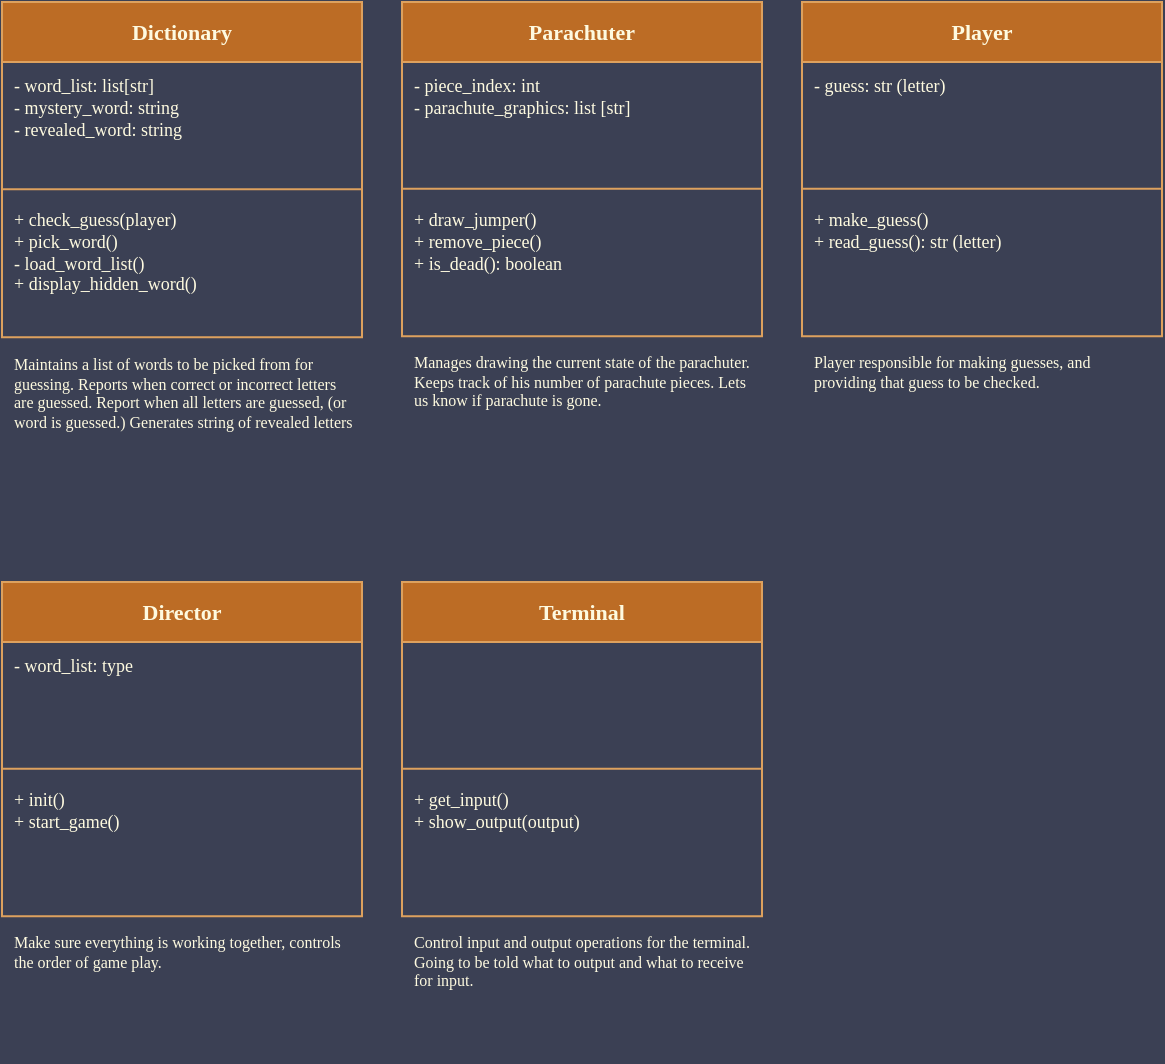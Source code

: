 <mxfile>
    <diagram id="C5RBs43oDa-KdzZeNtuy" name="Page-1">
        <mxGraphModel dx="627" dy="434" grid="1" gridSize="10" guides="1" tooltips="1" connect="1" arrows="1" fold="1" page="1" pageScale="1" pageWidth="1100" pageHeight="850" background="#3B4054" math="0" shadow="0">
            <root>
                <mxCell id="WIyWlLk6GJQsqaUBKTNV-0"/>
                <mxCell id="WIyWlLk6GJQsqaUBKTNV-1" parent="WIyWlLk6GJQsqaUBKTNV-0"/>
                <mxCell id="ljWQs0ftOi78ZdAStHtR-5" value="" style="group;fillStyle=solid;spacing=4;fontColor=#FEFAE0;" parent="WIyWlLk6GJQsqaUBKTNV-1" vertex="1" connectable="0">
                    <mxGeometry x="40" y="20" width="180" height="250" as="geometry"/>
                </mxCell>
                <mxCell id="ljWQs0ftOi78ZdAStHtR-0" value="Dictionary&lt;br&gt;" style="swimlane;fontStyle=1;align=center;verticalAlign=middle;childLayout=stackLayout;horizontal=1;startSize=30;horizontalStack=0;resizeParent=1;resizeParentMax=0;resizeLast=0;collapsible=1;marginBottom=0;labelBackgroundColor=none;fontSize=11;whiteSpace=wrap;spacing=6;html=1;textDirection=ltr;labelPosition=center;verticalLabelPosition=middle;fontFamily=Source Code Pro;fontSource=https%3A%2F%2Ffonts.googleapis.com%2Fcss%3Ffamily%3DSource%2BCode%2BPro;fillColor=#BC6C25;strokeColor=#DDA15E;fontColor=#FEFAE0;" parent="ljWQs0ftOi78ZdAStHtR-5" vertex="1">
                    <mxGeometry width="180" height="167.566" as="geometry">
                        <mxRectangle x="20" y="10" width="90" height="26" as="alternateBounds"/>
                    </mxGeometry>
                </mxCell>
                <mxCell id="ljWQs0ftOi78ZdAStHtR-1" value="&lt;div style=&quot;font-size: 9px;&quot;&gt;- word_list: list[str]&lt;/div&gt;&lt;div style=&quot;font-size: 9px;&quot;&gt;- mystery_word: string&lt;/div&gt;&lt;div style=&quot;font-size: 9px;&quot;&gt;- revealed_word: string&lt;/div&gt;" style="text;strokeColor=none;fillColor=none;align=left;verticalAlign=top;spacingLeft=4;spacingRight=4;overflow=hidden;rotatable=0;points=[[0,0.5],[1,0.5]];portConstraint=eastwest;labelBackgroundColor=none;fontSize=9;whiteSpace=wrap;html=1;fontFamily=Source Code Pro;fontSource=https%3A%2F%2Ffonts.googleapis.com%2Fcss%3Ffamily%3DSource%2BCode%2BPro;fontColor=#FEFAE0;" parent="ljWQs0ftOi78ZdAStHtR-0" vertex="1">
                    <mxGeometry y="30" width="180" height="60.185" as="geometry"/>
                </mxCell>
                <mxCell id="ljWQs0ftOi78ZdAStHtR-2" value="" style="line;strokeWidth=1;fillColor=none;align=left;verticalAlign=middle;spacingTop=-1;spacingLeft=3;spacingRight=3;rotatable=0;labelPosition=right;points=[];portConstraint=eastwest;labelBackgroundColor=none;fontSize=11;strokeColor=#DDA15E;fontColor=#FEFAE0;" parent="ljWQs0ftOi78ZdAStHtR-0" vertex="1">
                    <mxGeometry y="90.185" width="180" height="6.878" as="geometry"/>
                </mxCell>
                <mxCell id="ljWQs0ftOi78ZdAStHtR-3" value="&lt;div style=&quot;font-size: 9px;&quot;&gt;+ check_guess(player)&lt;/div&gt;&lt;div style=&quot;font-size: 9px;&quot;&gt;+ pick_word()&lt;/div&gt;&lt;div style=&quot;font-size: 9px;&quot;&gt;- load_word_list()&lt;/div&gt;&lt;div style=&quot;font-size: 9px;&quot;&gt;+ display_hidden_word()&lt;/div&gt;&lt;div style=&quot;font-size: 9px;&quot;&gt;&lt;br&gt;&lt;/div&gt;" style="text;strokeColor=none;fillColor=none;align=left;verticalAlign=top;spacingLeft=4;spacingRight=4;overflow=hidden;rotatable=0;points=[[0,0.5],[1,0.5]];portConstraint=eastwest;labelBackgroundColor=none;fontSize=9;whiteSpace=wrap;html=1;fontFamily=Source Code Pro;fontSource=https%3A%2F%2Ffonts.googleapis.com%2Fcss%3Ffamily%3DSource%2BCode%2BPro;fontColor=#FEFAE0;" parent="ljWQs0ftOi78ZdAStHtR-0" vertex="1">
                    <mxGeometry y="97.063" width="180" height="70.503" as="geometry"/>
                </mxCell>
                <mxCell id="ljWQs0ftOi78ZdAStHtR-4" value="&lt;div style=&quot;font-size: 8px;&quot;&gt;Maintains a list of words to be picked from for guessing. Reports when correct or incorrect letters are guessed. Report when all letters are guessed, (or word is guessed.) Generates string of revealed letters&lt;/div&gt;" style="text;html=1;align=left;verticalAlign=top;labelBackgroundColor=none;fontSize=8;whiteSpace=wrap;fontFamily=Source Code Pro;fontSource=https%3A%2F%2Ffonts.googleapis.com%2Fcss%3Ffamily%3DSource%2BCode%2BPro;strokeWidth=0.5;spacing=0;spacingLeft=6;spacingRight=6;fontColor=#FEFAE0;" parent="ljWQs0ftOi78ZdAStHtR-5" vertex="1">
                    <mxGeometry y="171.963" width="180" height="78.037" as="geometry"/>
                </mxCell>
                <mxCell id="WdZ8lccHcP2vV0HrdDDT-0" value="" style="group;fillStyle=solid;spacing=4;fontColor=#FEFAE0;" parent="WIyWlLk6GJQsqaUBKTNV-1" vertex="1" connectable="0">
                    <mxGeometry x="240" y="20" width="180" height="240" as="geometry"/>
                </mxCell>
                <mxCell id="WdZ8lccHcP2vV0HrdDDT-1" value="Parachuter" style="swimlane;fontStyle=1;align=center;verticalAlign=middle;childLayout=stackLayout;horizontal=1;startSize=30;horizontalStack=0;resizeParent=1;resizeParentMax=0;resizeLast=0;collapsible=1;marginBottom=0;labelBackgroundColor=none;fontSize=11;whiteSpace=wrap;spacing=6;html=1;textDirection=ltr;labelPosition=center;verticalLabelPosition=middle;fontFamily=Source Code Pro;fontSource=https%3A%2F%2Ffonts.googleapis.com%2Fcss%3Ffamily%3DSource%2BCode%2BPro;fillColor=#BC6C25;strokeColor=#DDA15E;fontColor=#FEFAE0;" parent="WdZ8lccHcP2vV0HrdDDT-0" vertex="1">
                    <mxGeometry width="180" height="167.143" as="geometry">
                        <mxRectangle x="20" y="10" width="90" height="26" as="alternateBounds"/>
                    </mxGeometry>
                </mxCell>
                <mxCell id="WdZ8lccHcP2vV0HrdDDT-2" value="&lt;div style=&quot;font-size: 9px;&quot;&gt;- piece_index: int&lt;/div&gt;&lt;div style=&quot;font-size: 9px;&quot;&gt;- parachute_graphics: list [str]&lt;/div&gt;" style="text;strokeColor=none;fillColor=none;align=left;verticalAlign=top;spacingLeft=4;spacingRight=4;overflow=hidden;rotatable=0;points=[[0,0.5],[1,0.5]];portConstraint=eastwest;labelBackgroundColor=none;fontSize=9;whiteSpace=wrap;html=1;fontFamily=Source Code Pro;fontSource=https%3A%2F%2Ffonts.googleapis.com%2Fcss%3Ffamily%3DSource%2BCode%2BPro;fontColor=#FEFAE0;" parent="WdZ8lccHcP2vV0HrdDDT-1" vertex="1">
                    <mxGeometry y="30" width="180" height="60" as="geometry"/>
                </mxCell>
                <mxCell id="WdZ8lccHcP2vV0HrdDDT-3" value="" style="line;strokeWidth=1;fillColor=none;align=left;verticalAlign=middle;spacingTop=-1;spacingLeft=3;spacingRight=3;rotatable=0;labelPosition=right;points=[];portConstraint=eastwest;labelBackgroundColor=none;fontSize=11;strokeColor=#DDA15E;fontColor=#FEFAE0;" parent="WdZ8lccHcP2vV0HrdDDT-1" vertex="1">
                    <mxGeometry y="90" width="180" height="6.857" as="geometry"/>
                </mxCell>
                <mxCell id="WdZ8lccHcP2vV0HrdDDT-4" value="&lt;div style=&quot;font-size: 9px;&quot;&gt;+ draw_jumper()&lt;/div&gt;&lt;div style=&quot;font-size: 9px;&quot;&gt;+ remove_piece()&lt;/div&gt;&lt;div style=&quot;font-size: 9px;&quot;&gt;+ is_dead(): boolean&lt;/div&gt;&lt;div style=&quot;font-size: 9px;&quot;&gt;&lt;br&gt;&lt;/div&gt;" style="text;strokeColor=none;fillColor=none;align=left;verticalAlign=top;spacingLeft=4;spacingRight=4;overflow=hidden;rotatable=0;points=[[0,0.5],[1,0.5]];portConstraint=eastwest;labelBackgroundColor=none;fontSize=9;whiteSpace=wrap;html=1;fontFamily=Source Code Pro;fontSource=https%3A%2F%2Ffonts.googleapis.com%2Fcss%3Ffamily%3DSource%2BCode%2BPro;fontColor=#FEFAE0;" parent="WdZ8lccHcP2vV0HrdDDT-1" vertex="1">
                    <mxGeometry y="96.857" width="180" height="70.286" as="geometry"/>
                </mxCell>
                <mxCell id="WdZ8lccHcP2vV0HrdDDT-5" value="&lt;div style=&quot;font-size: 8px;&quot;&gt;Manages drawing the current state of the parachuter. Keeps track of his number of parachute pieces. Lets us know if parachute is gone.&lt;/div&gt;" style="text;html=1;align=left;verticalAlign=top;labelBackgroundColor=none;fontSize=8;whiteSpace=wrap;fontFamily=Source Code Pro;fontSource=https%3A%2F%2Ffonts.googleapis.com%2Fcss%3Ffamily%3DSource%2BCode%2BPro;strokeWidth=0.5;spacing=0;spacingLeft=6;spacingRight=6;fontColor=#FEFAE0;" parent="WdZ8lccHcP2vV0HrdDDT-0" vertex="1">
                    <mxGeometry y="171.43" width="180" height="68.57" as="geometry"/>
                </mxCell>
                <mxCell id="WdZ8lccHcP2vV0HrdDDT-6" value="" style="group;fillStyle=solid;spacing=4;fontColor=#FEFAE0;" parent="WIyWlLk6GJQsqaUBKTNV-1" vertex="1" connectable="0">
                    <mxGeometry x="440" y="20" width="180" height="240" as="geometry"/>
                </mxCell>
                <mxCell id="WdZ8lccHcP2vV0HrdDDT-7" value="Player" style="swimlane;fontStyle=1;align=center;verticalAlign=middle;childLayout=stackLayout;horizontal=1;startSize=30;horizontalStack=0;resizeParent=1;resizeParentMax=0;resizeLast=0;collapsible=1;marginBottom=0;labelBackgroundColor=none;fontSize=11;whiteSpace=wrap;spacing=6;html=1;textDirection=ltr;labelPosition=center;verticalLabelPosition=middle;fontFamily=Source Code Pro;fontSource=https%3A%2F%2Ffonts.googleapis.com%2Fcss%3Ffamily%3DSource%2BCode%2BPro;fillColor=#BC6C25;strokeColor=#DDA15E;fontColor=#FEFAE0;" parent="WdZ8lccHcP2vV0HrdDDT-6" vertex="1">
                    <mxGeometry width="180" height="167.143" as="geometry">
                        <mxRectangle x="20" y="10" width="90" height="26" as="alternateBounds"/>
                    </mxGeometry>
                </mxCell>
                <mxCell id="WdZ8lccHcP2vV0HrdDDT-8" value="&lt;div style=&quot;font-size: 9px;&quot;&gt;- guess: str (letter)&lt;/div&gt;" style="text;strokeColor=none;fillColor=none;align=left;verticalAlign=top;spacingLeft=4;spacingRight=4;overflow=hidden;rotatable=0;points=[[0,0.5],[1,0.5]];portConstraint=eastwest;labelBackgroundColor=none;fontSize=9;whiteSpace=wrap;html=1;fontFamily=Source Code Pro;fontSource=https%3A%2F%2Ffonts.googleapis.com%2Fcss%3Ffamily%3DSource%2BCode%2BPro;fontColor=#FEFAE0;" parent="WdZ8lccHcP2vV0HrdDDT-7" vertex="1">
                    <mxGeometry y="30" width="180" height="60" as="geometry"/>
                </mxCell>
                <mxCell id="WdZ8lccHcP2vV0HrdDDT-9" value="" style="line;strokeWidth=1;fillColor=none;align=left;verticalAlign=middle;spacingTop=-1;spacingLeft=3;spacingRight=3;rotatable=0;labelPosition=right;points=[];portConstraint=eastwest;labelBackgroundColor=none;fontSize=11;strokeColor=#DDA15E;fontColor=#FEFAE0;" parent="WdZ8lccHcP2vV0HrdDDT-7" vertex="1">
                    <mxGeometry y="90" width="180" height="6.857" as="geometry"/>
                </mxCell>
                <mxCell id="WdZ8lccHcP2vV0HrdDDT-10" value="&lt;div style=&quot;font-size: 9px;&quot;&gt;+ make_guess()&lt;/div&gt;&lt;div style=&quot;font-size: 9px;&quot;&gt;+ read_guess(): str (letter)&lt;/div&gt;&lt;div style=&quot;font-size: 9px;&quot;&gt;&lt;br&gt;&lt;/div&gt;" style="text;strokeColor=none;fillColor=none;align=left;verticalAlign=top;spacingLeft=4;spacingRight=4;overflow=hidden;rotatable=0;points=[[0,0.5],[1,0.5]];portConstraint=eastwest;labelBackgroundColor=none;fontSize=9;whiteSpace=wrap;html=1;fontFamily=Source Code Pro;fontSource=https%3A%2F%2Ffonts.googleapis.com%2Fcss%3Ffamily%3DSource%2BCode%2BPro;fontColor=#FEFAE0;" parent="WdZ8lccHcP2vV0HrdDDT-7" vertex="1">
                    <mxGeometry y="96.857" width="180" height="70.286" as="geometry"/>
                </mxCell>
                <mxCell id="WdZ8lccHcP2vV0HrdDDT-11" value="&lt;div style=&quot;font-size: 8px;&quot;&gt;Player responsible for making guesses, and providing that guess to be checked.&amp;nbsp;&lt;/div&gt;" style="text;html=1;align=left;verticalAlign=top;labelBackgroundColor=none;fontSize=8;whiteSpace=wrap;fontFamily=Source Code Pro;fontSource=https%3A%2F%2Ffonts.googleapis.com%2Fcss%3Ffamily%3DSource%2BCode%2BPro;strokeWidth=0.5;spacing=0;spacingLeft=6;spacingRight=6;fontColor=#FEFAE0;" parent="WdZ8lccHcP2vV0HrdDDT-6" vertex="1">
                    <mxGeometry y="171.43" width="180" height="68.57" as="geometry"/>
                </mxCell>
                <mxCell id="WdZ8lccHcP2vV0HrdDDT-16" value="" style="group;fillStyle=solid;spacing=4;fontColor=#FEFAE0;" parent="WIyWlLk6GJQsqaUBKTNV-1" vertex="1" connectable="0">
                    <mxGeometry x="40" y="310" width="180" height="240" as="geometry"/>
                </mxCell>
                <mxCell id="WdZ8lccHcP2vV0HrdDDT-17" value="Director" style="swimlane;fontStyle=1;align=center;verticalAlign=middle;childLayout=stackLayout;horizontal=1;startSize=30;horizontalStack=0;resizeParent=1;resizeParentMax=0;resizeLast=0;collapsible=1;marginBottom=0;labelBackgroundColor=none;fontSize=11;whiteSpace=wrap;spacing=6;html=1;textDirection=ltr;labelPosition=center;verticalLabelPosition=middle;fontFamily=Source Code Pro;fontSource=https%3A%2F%2Ffonts.googleapis.com%2Fcss%3Ffamily%3DSource%2BCode%2BPro;fillColor=#BC6C25;strokeColor=#DDA15E;fontColor=#FEFAE0;" parent="WdZ8lccHcP2vV0HrdDDT-16" vertex="1">
                    <mxGeometry width="180" height="167.143" as="geometry">
                        <mxRectangle x="20" y="10" width="90" height="26" as="alternateBounds"/>
                    </mxGeometry>
                </mxCell>
                <mxCell id="WdZ8lccHcP2vV0HrdDDT-18" value="&lt;div style=&quot;font-size: 9px;&quot;&gt;- word_list: type&lt;/div&gt;" style="text;strokeColor=none;fillColor=none;align=left;verticalAlign=top;spacingLeft=4;spacingRight=4;overflow=hidden;rotatable=0;points=[[0,0.5],[1,0.5]];portConstraint=eastwest;labelBackgroundColor=none;fontSize=9;whiteSpace=wrap;html=1;fontFamily=Source Code Pro;fontSource=https%3A%2F%2Ffonts.googleapis.com%2Fcss%3Ffamily%3DSource%2BCode%2BPro;fontColor=#FEFAE0;" parent="WdZ8lccHcP2vV0HrdDDT-17" vertex="1">
                    <mxGeometry y="30" width="180" height="60" as="geometry"/>
                </mxCell>
                <mxCell id="WdZ8lccHcP2vV0HrdDDT-19" value="" style="line;strokeWidth=1;fillColor=none;align=left;verticalAlign=middle;spacingTop=-1;spacingLeft=3;spacingRight=3;rotatable=0;labelPosition=right;points=[];portConstraint=eastwest;labelBackgroundColor=none;fontSize=11;strokeColor=#DDA15E;fontColor=#FEFAE0;" parent="WdZ8lccHcP2vV0HrdDDT-17" vertex="1">
                    <mxGeometry y="90" width="180" height="6.857" as="geometry"/>
                </mxCell>
                <mxCell id="WdZ8lccHcP2vV0HrdDDT-20" value="&lt;div style=&quot;font-size: 9px;&quot;&gt;+ init()&lt;/div&gt;&lt;div style=&quot;font-size: 9px;&quot;&gt;+ start_game()&lt;/div&gt;" style="text;strokeColor=none;fillColor=none;align=left;verticalAlign=top;spacingLeft=4;spacingRight=4;overflow=hidden;rotatable=0;points=[[0,0.5],[1,0.5]];portConstraint=eastwest;labelBackgroundColor=none;fontSize=9;whiteSpace=wrap;html=1;fontFamily=Source Code Pro;fontSource=https%3A%2F%2Ffonts.googleapis.com%2Fcss%3Ffamily%3DSource%2BCode%2BPro;fontColor=#FEFAE0;" parent="WdZ8lccHcP2vV0HrdDDT-17" vertex="1">
                    <mxGeometry y="96.857" width="180" height="70.286" as="geometry"/>
                </mxCell>
                <mxCell id="WdZ8lccHcP2vV0HrdDDT-21" value="&lt;div style=&quot;font-size: 8px;&quot;&gt;Make sure everything is working together, controls the order of game play.&amp;nbsp;&lt;/div&gt;" style="text;html=1;align=left;verticalAlign=top;labelBackgroundColor=none;fontSize=8;whiteSpace=wrap;fontFamily=Source Code Pro;fontSource=https%3A%2F%2Ffonts.googleapis.com%2Fcss%3Ffamily%3DSource%2BCode%2BPro;strokeWidth=0.5;spacing=0;spacingLeft=6;spacingRight=6;fontColor=#FEFAE0;" parent="WdZ8lccHcP2vV0HrdDDT-16" vertex="1">
                    <mxGeometry y="171.43" width="180" height="68.57" as="geometry"/>
                </mxCell>
                <mxCell id="WdZ8lccHcP2vV0HrdDDT-22" value="" style="group;fillStyle=solid;spacing=4;fontColor=#FEFAE0;" parent="WIyWlLk6GJQsqaUBKTNV-1" vertex="1" connectable="0">
                    <mxGeometry x="240" y="310" width="180" height="240" as="geometry"/>
                </mxCell>
                <mxCell id="WdZ8lccHcP2vV0HrdDDT-23" value="Terminal" style="swimlane;fontStyle=1;align=center;verticalAlign=middle;childLayout=stackLayout;horizontal=1;startSize=30;horizontalStack=0;resizeParent=1;resizeParentMax=0;resizeLast=0;collapsible=1;marginBottom=0;labelBackgroundColor=none;fontSize=11;whiteSpace=wrap;spacing=6;html=1;textDirection=ltr;labelPosition=center;verticalLabelPosition=middle;fontFamily=Source Code Pro;fontSource=https%3A%2F%2Ffonts.googleapis.com%2Fcss%3Ffamily%3DSource%2BCode%2BPro;fillColor=#BC6C25;strokeColor=#DDA15E;fontColor=#FEFAE0;" parent="WdZ8lccHcP2vV0HrdDDT-22" vertex="1">
                    <mxGeometry width="180" height="167.143" as="geometry">
                        <mxRectangle x="20" y="10" width="90" height="26" as="alternateBounds"/>
                    </mxGeometry>
                </mxCell>
                <mxCell id="WdZ8lccHcP2vV0HrdDDT-24" value="&lt;div style=&quot;font-size: 9px;&quot;&gt;&lt;br&gt;&lt;/div&gt;" style="text;strokeColor=none;fillColor=none;align=left;verticalAlign=top;spacingLeft=4;spacingRight=4;overflow=hidden;rotatable=0;points=[[0,0.5],[1,0.5]];portConstraint=eastwest;labelBackgroundColor=none;fontSize=9;whiteSpace=wrap;html=1;fontFamily=Source Code Pro;fontSource=https%3A%2F%2Ffonts.googleapis.com%2Fcss%3Ffamily%3DSource%2BCode%2BPro;fontColor=#FEFAE0;" parent="WdZ8lccHcP2vV0HrdDDT-23" vertex="1">
                    <mxGeometry y="30" width="180" height="60" as="geometry"/>
                </mxCell>
                <mxCell id="WdZ8lccHcP2vV0HrdDDT-25" value="" style="line;strokeWidth=1;fillColor=none;align=left;verticalAlign=middle;spacingTop=-1;spacingLeft=3;spacingRight=3;rotatable=0;labelPosition=right;points=[];portConstraint=eastwest;labelBackgroundColor=none;fontSize=11;strokeColor=#DDA15E;fontColor=#FEFAE0;" parent="WdZ8lccHcP2vV0HrdDDT-23" vertex="1">
                    <mxGeometry y="90" width="180" height="6.857" as="geometry"/>
                </mxCell>
                <mxCell id="WdZ8lccHcP2vV0HrdDDT-26" value="&lt;div style=&quot;font-size: 9px;&quot;&gt;+ get_input()&lt;/div&gt;&lt;div style=&quot;font-size: 9px;&quot;&gt;+ show_output(output)&lt;/div&gt;&lt;div style=&quot;font-size: 9px;&quot;&gt;&lt;br&gt;&lt;/div&gt;" style="text;strokeColor=none;fillColor=none;align=left;verticalAlign=top;spacingLeft=4;spacingRight=4;overflow=hidden;rotatable=0;points=[[0,0.5],[1,0.5]];portConstraint=eastwest;labelBackgroundColor=none;fontSize=9;whiteSpace=wrap;html=1;fontFamily=Source Code Pro;fontSource=https%3A%2F%2Ffonts.googleapis.com%2Fcss%3Ffamily%3DSource%2BCode%2BPro;fontColor=#FEFAE0;" parent="WdZ8lccHcP2vV0HrdDDT-23" vertex="1">
                    <mxGeometry y="96.857" width="180" height="70.286" as="geometry"/>
                </mxCell>
                <mxCell id="WdZ8lccHcP2vV0HrdDDT-27" value="&lt;div style=&quot;font-size: 8px;&quot;&gt;Control input and output operations for the terminal. Going to be told what to output and what to receive for input.&amp;nbsp;&lt;/div&gt;" style="text;html=1;align=left;verticalAlign=top;labelBackgroundColor=none;fontSize=8;whiteSpace=wrap;fontFamily=Source Code Pro;fontSource=https%3A%2F%2Ffonts.googleapis.com%2Fcss%3Ffamily%3DSource%2BCode%2BPro;strokeWidth=0.5;spacing=0;spacingLeft=6;spacingRight=6;fontColor=#FEFAE0;" parent="WdZ8lccHcP2vV0HrdDDT-22" vertex="1">
                    <mxGeometry y="171.43" width="180" height="68.57" as="geometry"/>
                </mxCell>
            </root>
        </mxGraphModel>
    </diagram>
</mxfile>
